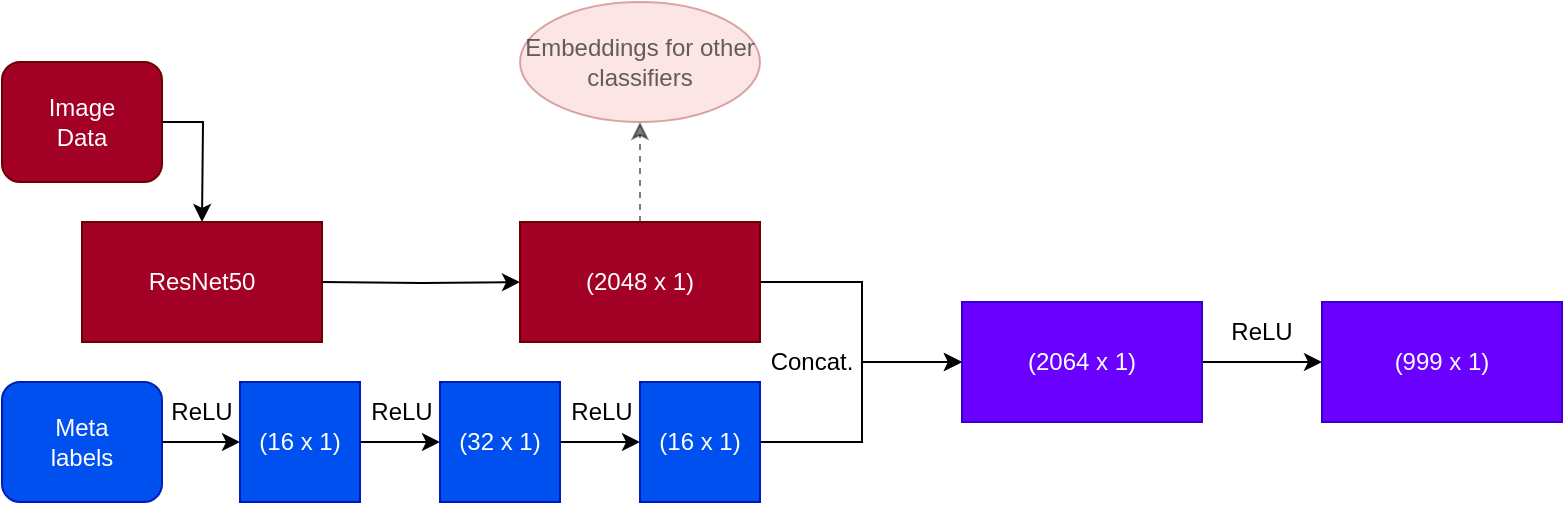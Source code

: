 <mxfile version="21.3.5" type="device">
  <diagram name="Page-1" id="xHk9FuBPz-_oa6AaZMMD">
    <mxGraphModel dx="1430" dy="768" grid="1" gridSize="10" guides="1" tooltips="1" connect="1" arrows="1" fold="1" page="1" pageScale="1" pageWidth="850" pageHeight="1100" math="0" shadow="0">
      <root>
        <mxCell id="0" />
        <mxCell id="1" parent="0" />
        <mxCell id="jynfYp7WaltX0aD-30_r-2" style="edgeStyle=orthogonalEdgeStyle;rounded=0;orthogonalLoop=1;jettySize=auto;html=1;exitX=1;exitY=0.5;exitDx=0;exitDy=0;entryX=0;entryY=0.5;entryDx=0;entryDy=0;" parent="1" target="jynfYp7WaltX0aD-30_r-9" edge="1">
          <mxGeometry relative="1" as="geometry">
            <mxPoint x="280" y="150" as="targetPoint" />
            <mxPoint x="200" y="150" as="sourcePoint" />
          </mxGeometry>
        </mxCell>
        <mxCell id="jynfYp7WaltX0aD-30_r-4" style="edgeStyle=orthogonalEdgeStyle;rounded=0;orthogonalLoop=1;jettySize=auto;html=1;exitX=1;exitY=0.5;exitDx=0;exitDy=0;entryX=0.5;entryY=0;entryDx=0;entryDy=0;" parent="1" source="jynfYp7WaltX0aD-30_r-3" edge="1">
          <mxGeometry relative="1" as="geometry">
            <mxPoint x="140" y="120" as="targetPoint" />
          </mxGeometry>
        </mxCell>
        <mxCell id="jynfYp7WaltX0aD-30_r-3" value="&lt;div&gt;Image&lt;/div&gt;&lt;div&gt;Data&lt;br&gt;&lt;/div&gt;" style="rounded=1;whiteSpace=wrap;html=1;fillColor=#a20025;fontColor=#ffffff;strokeColor=#6F0000;" parent="1" vertex="1">
          <mxGeometry x="40" y="40" width="80" height="60" as="geometry" />
        </mxCell>
        <mxCell id="jynfYp7WaltX0aD-30_r-6" value="&lt;div&gt;Meta &lt;br&gt;&lt;/div&gt;&lt;div&gt;labels&lt;/div&gt;" style="rounded=1;whiteSpace=wrap;html=1;fillColor=#0050ef;fontColor=#ffffff;strokeColor=#001DBC;" parent="1" vertex="1">
          <mxGeometry x="40" y="200" width="80" height="60" as="geometry" />
        </mxCell>
        <mxCell id="jynfYp7WaltX0aD-30_r-7" style="edgeStyle=orthogonalEdgeStyle;rounded=0;orthogonalLoop=1;jettySize=auto;html=1;exitX=0.5;exitY=1;exitDx=0;exitDy=0;" parent="1" edge="1">
          <mxGeometry relative="1" as="geometry">
            <mxPoint x="140" y="180" as="sourcePoint" />
            <mxPoint x="140" y="180" as="targetPoint" />
          </mxGeometry>
        </mxCell>
        <mxCell id="jynfYp7WaltX0aD-30_r-22" style="edgeStyle=orthogonalEdgeStyle;rounded=0;orthogonalLoop=1;jettySize=auto;html=1;exitX=1;exitY=0.5;exitDx=0;exitDy=0;entryX=0;entryY=0.5;entryDx=0;entryDy=0;" parent="1" source="jynfYp7WaltX0aD-30_r-9" target="SHAN_jA0zUduyJEtcr73-3" edge="1">
          <mxGeometry relative="1" as="geometry">
            <mxPoint x="518.79" y="190" as="targetPoint" />
            <Array as="points">
              <mxPoint x="470" y="150" />
              <mxPoint x="470" y="190" />
            </Array>
          </mxGeometry>
        </mxCell>
        <mxCell id="SHAN_jA0zUduyJEtcr73-1" style="edgeStyle=orthogonalEdgeStyle;rounded=0;orthogonalLoop=1;jettySize=auto;html=1;exitX=0.5;exitY=0;exitDx=0;exitDy=0;entryX=0.5;entryY=1;entryDx=0;entryDy=0;opacity=50;dashed=1;" edge="1" parent="1" source="jynfYp7WaltX0aD-30_r-9" target="SHAN_jA0zUduyJEtcr73-2">
          <mxGeometry relative="1" as="geometry">
            <mxPoint x="359" y="80" as="targetPoint" />
          </mxGeometry>
        </mxCell>
        <mxCell id="jynfYp7WaltX0aD-30_r-9" value="(2048 x 1)" style="rounded=0;whiteSpace=wrap;html=1;fillColor=#a20025;fontColor=#ffffff;strokeColor=#6F0000;" parent="1" vertex="1">
          <mxGeometry x="299" y="120" width="120" height="60" as="geometry" />
        </mxCell>
        <mxCell id="jynfYp7WaltX0aD-30_r-11" value="" style="edgeStyle=orthogonalEdgeStyle;rounded=0;orthogonalLoop=1;jettySize=auto;html=1;exitX=1;exitY=0.5;exitDx=0;exitDy=0;" parent="1" source="jynfYp7WaltX0aD-30_r-6" target="jynfYp7WaltX0aD-30_r-10" edge="1">
          <mxGeometry relative="1" as="geometry">
            <mxPoint x="280" y="230" as="targetPoint" />
            <mxPoint x="120" y="230" as="sourcePoint" />
          </mxGeometry>
        </mxCell>
        <mxCell id="jynfYp7WaltX0aD-30_r-13" style="edgeStyle=orthogonalEdgeStyle;rounded=0;orthogonalLoop=1;jettySize=auto;html=1;exitX=1;exitY=0.5;exitDx=0;exitDy=0;entryX=0;entryY=0.5;entryDx=0;entryDy=0;" parent="1" source="jynfYp7WaltX0aD-30_r-10" target="jynfYp7WaltX0aD-30_r-12" edge="1">
          <mxGeometry relative="1" as="geometry" />
        </mxCell>
        <mxCell id="jynfYp7WaltX0aD-30_r-10" value="(16 x 1)" style="rounded=0;whiteSpace=wrap;html=1;fillColor=#0050ef;fontColor=#ffffff;strokeColor=#001DBC;" parent="1" vertex="1">
          <mxGeometry x="159" y="200" width="60" height="60" as="geometry" />
        </mxCell>
        <mxCell id="jynfYp7WaltX0aD-30_r-16" style="edgeStyle=orthogonalEdgeStyle;rounded=0;orthogonalLoop=1;jettySize=auto;html=1;exitX=1;exitY=0.5;exitDx=0;exitDy=0;entryX=0;entryY=0.5;entryDx=0;entryDy=0;" parent="1" source="jynfYp7WaltX0aD-30_r-12" target="jynfYp7WaltX0aD-30_r-14" edge="1">
          <mxGeometry relative="1" as="geometry" />
        </mxCell>
        <mxCell id="jynfYp7WaltX0aD-30_r-12" value="(32 x 1)" style="rounded=0;whiteSpace=wrap;html=1;fillColor=#0050ef;fontColor=#ffffff;strokeColor=#001DBC;" parent="1" vertex="1">
          <mxGeometry x="259" y="200" width="60" height="60" as="geometry" />
        </mxCell>
        <mxCell id="jynfYp7WaltX0aD-30_r-23" style="edgeStyle=orthogonalEdgeStyle;rounded=0;orthogonalLoop=1;jettySize=auto;html=1;exitX=1;exitY=0.5;exitDx=0;exitDy=0;entryX=0;entryY=0.5;entryDx=0;entryDy=0;" parent="1" source="jynfYp7WaltX0aD-30_r-14" target="SHAN_jA0zUduyJEtcr73-3" edge="1">
          <mxGeometry relative="1" as="geometry">
            <Array as="points">
              <mxPoint x="470" y="230" />
              <mxPoint x="470" y="190" />
            </Array>
            <mxPoint x="518.79" y="190" as="targetPoint" />
          </mxGeometry>
        </mxCell>
        <mxCell id="jynfYp7WaltX0aD-30_r-14" value="(16 x 1)" style="rounded=0;whiteSpace=wrap;html=1;fillColor=#0050ef;fontColor=#ffffff;strokeColor=#001DBC;" parent="1" vertex="1">
          <mxGeometry x="359" y="200" width="60" height="60" as="geometry" />
        </mxCell>
        <mxCell id="jynfYp7WaltX0aD-30_r-17" value="ReLU" style="text;html=1;strokeColor=none;fillColor=none;align=center;verticalAlign=middle;whiteSpace=wrap;rounded=0;" parent="1" vertex="1">
          <mxGeometry x="110" y="200" width="60" height="30" as="geometry" />
        </mxCell>
        <mxCell id="jynfYp7WaltX0aD-30_r-18" value="ReLU" style="text;html=1;strokeColor=none;fillColor=none;align=center;verticalAlign=middle;whiteSpace=wrap;rounded=0;" parent="1" vertex="1">
          <mxGeometry x="210" y="200" width="60" height="30" as="geometry" />
        </mxCell>
        <mxCell id="jynfYp7WaltX0aD-30_r-19" value="ReLU" style="text;html=1;strokeColor=none;fillColor=none;align=center;verticalAlign=middle;whiteSpace=wrap;rounded=0;" parent="1" vertex="1">
          <mxGeometry x="310" y="200" width="60" height="30" as="geometry" />
        </mxCell>
        <mxCell id="jynfYp7WaltX0aD-30_r-24" value="Concat." style="text;html=1;strokeColor=none;fillColor=none;align=center;verticalAlign=middle;whiteSpace=wrap;rounded=0;" parent="1" vertex="1">
          <mxGeometry x="415" y="175" width="60" height="30" as="geometry" />
        </mxCell>
        <mxCell id="jynfYp7WaltX0aD-30_r-25" value="ReLU" style="text;html=1;strokeColor=none;fillColor=none;align=center;verticalAlign=middle;whiteSpace=wrap;rounded=0;" parent="1" vertex="1">
          <mxGeometry x="640" y="160" width="60" height="30" as="geometry" />
        </mxCell>
        <mxCell id="SHAN_jA0zUduyJEtcr73-2" value="Embeddings for other classifiers" style="ellipse;whiteSpace=wrap;html=1;fillColor=#f8cecc;strokeColor=#b85450;opacity=50;textOpacity=60;" vertex="1" parent="1">
          <mxGeometry x="299" y="10" width="120" height="60" as="geometry" />
        </mxCell>
        <mxCell id="SHAN_jA0zUduyJEtcr73-5" style="edgeStyle=orthogonalEdgeStyle;rounded=0;orthogonalLoop=1;jettySize=auto;html=1;exitX=1;exitY=0.5;exitDx=0;exitDy=0;entryX=0;entryY=0.5;entryDx=0;entryDy=0;" edge="1" parent="1" source="SHAN_jA0zUduyJEtcr73-3" target="SHAN_jA0zUduyJEtcr73-4">
          <mxGeometry relative="1" as="geometry" />
        </mxCell>
        <mxCell id="SHAN_jA0zUduyJEtcr73-3" value="(2064 x 1)" style="rounded=0;whiteSpace=wrap;html=1;fillColor=#6a00ff;strokeColor=#3700CC;fontColor=#ffffff;" vertex="1" parent="1">
          <mxGeometry x="520" y="160" width="120" height="60" as="geometry" />
        </mxCell>
        <mxCell id="SHAN_jA0zUduyJEtcr73-4" value="(999 x 1)" style="rounded=0;whiteSpace=wrap;html=1;fillColor=#6a00ff;strokeColor=#3700CC;fontColor=#ffffff;" vertex="1" parent="1">
          <mxGeometry x="700" y="160" width="120" height="60" as="geometry" />
        </mxCell>
        <mxCell id="SHAN_jA0zUduyJEtcr73-6" value="ResNet50" style="rounded=0;whiteSpace=wrap;html=1;fillColor=#a20025;fontColor=#ffffff;strokeColor=#6F0000;" vertex="1" parent="1">
          <mxGeometry x="80" y="120" width="120" height="60" as="geometry" />
        </mxCell>
      </root>
    </mxGraphModel>
  </diagram>
</mxfile>

